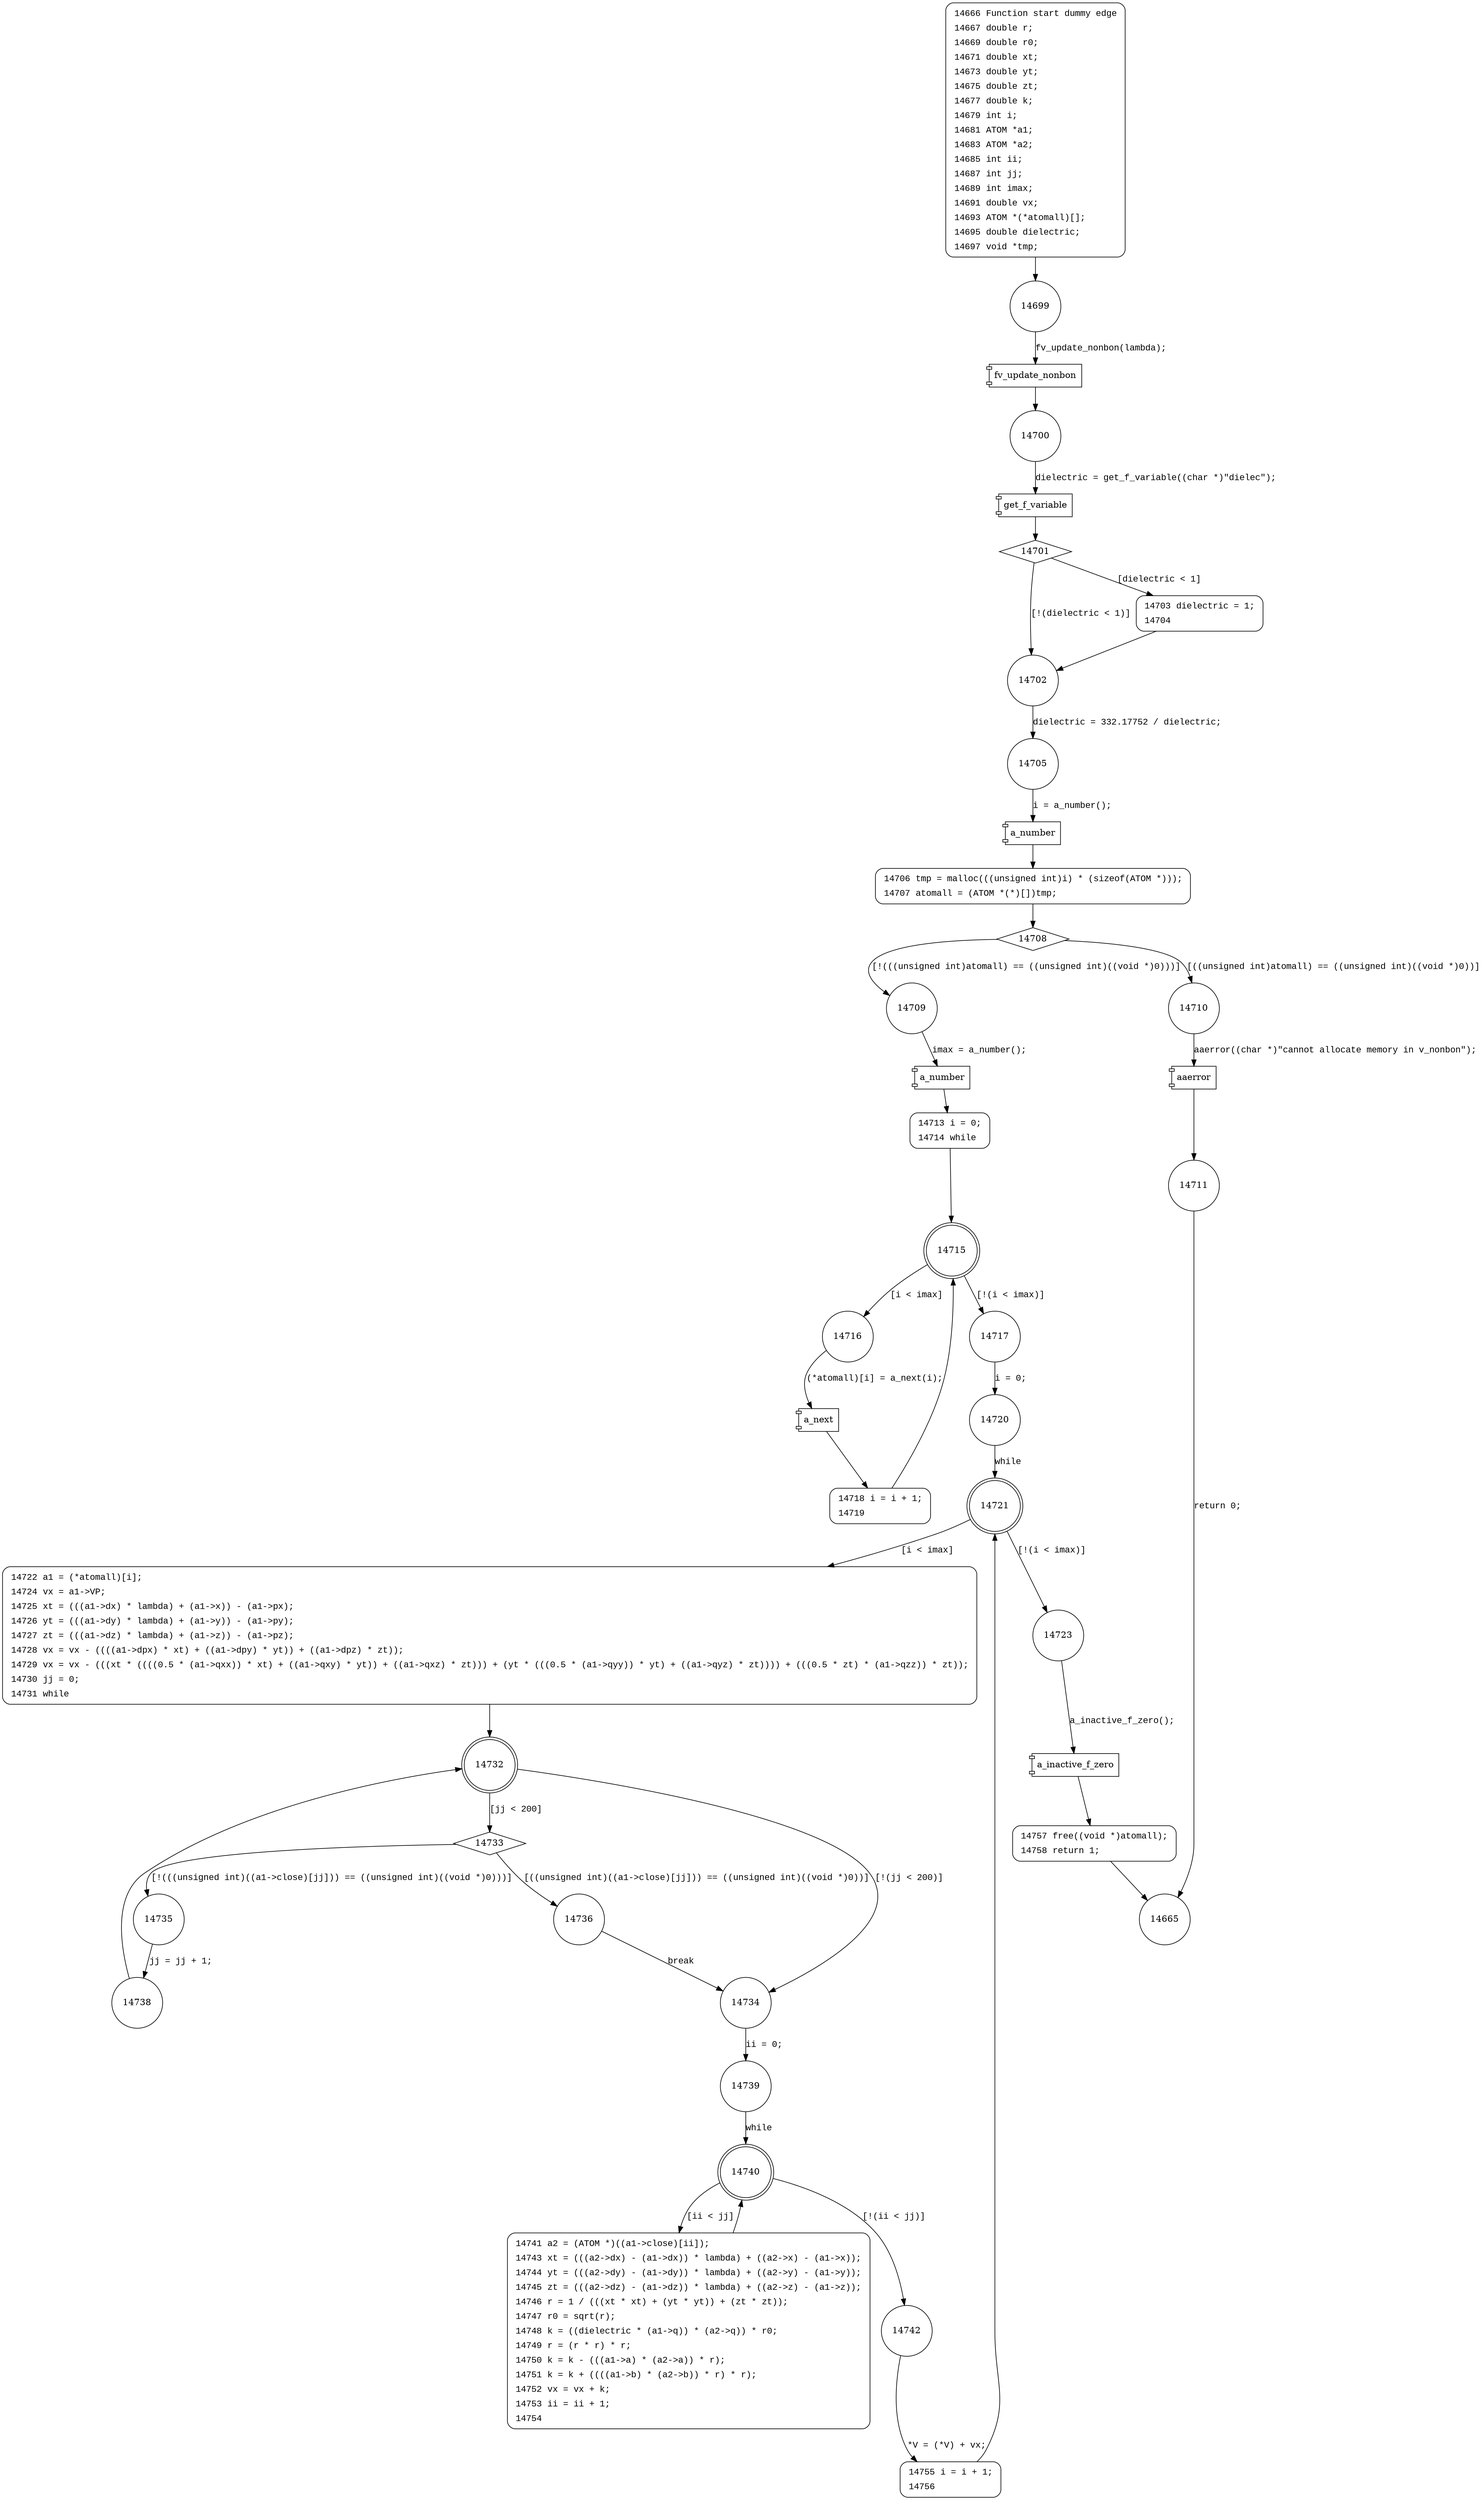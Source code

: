 digraph v_nonbon {
14699 [shape="circle"]
14700 [shape="circle"]
14701 [shape="diamond"]
14702 [shape="circle"]
14703 [shape="circle"]
14705 [shape="circle"]
14706 [shape="circle"]
14708 [shape="diamond"]
14709 [shape="circle"]
14710 [shape="circle"]
14711 [shape="circle"]
14713 [shape="circle"]
14715 [shape="doublecircle"]
14717 [shape="circle"]
14716 [shape="circle"]
14718 [shape="circle"]
14720 [shape="circle"]
14721 [shape="doublecircle"]
14723 [shape="circle"]
14722 [shape="circle"]
14732 [shape="doublecircle"]
14734 [shape="circle"]
14733 [shape="diamond"]
14735 [shape="circle"]
14736 [shape="circle"]
14739 [shape="circle"]
14740 [shape="doublecircle"]
14742 [shape="circle"]
14741 [shape="circle"]
14755 [shape="circle"]
14738 [shape="circle"]
14757 [shape="circle"]
14665 [shape="circle"]
14666 [style="filled,bold" penwidth="1" fillcolor="white" fontname="Courier New" shape="Mrecord" label=<<table border="0" cellborder="0" cellpadding="3" bgcolor="white"><tr><td align="right">14666</td><td align="left">Function start dummy edge</td></tr><tr><td align="right">14667</td><td align="left">double r;</td></tr><tr><td align="right">14669</td><td align="left">double r0;</td></tr><tr><td align="right">14671</td><td align="left">double xt;</td></tr><tr><td align="right">14673</td><td align="left">double yt;</td></tr><tr><td align="right">14675</td><td align="left">double zt;</td></tr><tr><td align="right">14677</td><td align="left">double k;</td></tr><tr><td align="right">14679</td><td align="left">int i;</td></tr><tr><td align="right">14681</td><td align="left">ATOM *a1;</td></tr><tr><td align="right">14683</td><td align="left">ATOM *a2;</td></tr><tr><td align="right">14685</td><td align="left">int ii;</td></tr><tr><td align="right">14687</td><td align="left">int jj;</td></tr><tr><td align="right">14689</td><td align="left">int imax;</td></tr><tr><td align="right">14691</td><td align="left">double vx;</td></tr><tr><td align="right">14693</td><td align="left">ATOM *(*atomall)[];</td></tr><tr><td align="right">14695</td><td align="left">double dielectric;</td></tr><tr><td align="right">14697</td><td align="left">void *tmp;</td></tr></table>>]
14666 -> 14699[label=""]
14703 [style="filled,bold" penwidth="1" fillcolor="white" fontname="Courier New" shape="Mrecord" label=<<table border="0" cellborder="0" cellpadding="3" bgcolor="white"><tr><td align="right">14703</td><td align="left">dielectric = 1;</td></tr><tr><td align="right">14704</td><td align="left"></td></tr></table>>]
14703 -> 14702[label=""]
14706 [style="filled,bold" penwidth="1" fillcolor="white" fontname="Courier New" shape="Mrecord" label=<<table border="0" cellborder="0" cellpadding="3" bgcolor="white"><tr><td align="right">14706</td><td align="left">tmp = malloc(((unsigned int)i) * (sizeof(ATOM *)));</td></tr><tr><td align="right">14707</td><td align="left">atomall = (ATOM *(*)[])tmp;</td></tr></table>>]
14706 -> 14708[label=""]
14713 [style="filled,bold" penwidth="1" fillcolor="white" fontname="Courier New" shape="Mrecord" label=<<table border="0" cellborder="0" cellpadding="3" bgcolor="white"><tr><td align="right">14713</td><td align="left">i = 0;</td></tr><tr><td align="right">14714</td><td align="left">while</td></tr></table>>]
14713 -> 14715[label=""]
14718 [style="filled,bold" penwidth="1" fillcolor="white" fontname="Courier New" shape="Mrecord" label=<<table border="0" cellborder="0" cellpadding="3" bgcolor="white"><tr><td align="right">14718</td><td align="left">i = i + 1;</td></tr><tr><td align="right">14719</td><td align="left"></td></tr></table>>]
14718 -> 14715[label=""]
14722 [style="filled,bold" penwidth="1" fillcolor="white" fontname="Courier New" shape="Mrecord" label=<<table border="0" cellborder="0" cellpadding="3" bgcolor="white"><tr><td align="right">14722</td><td align="left">a1 = (*atomall)[i];</td></tr><tr><td align="right">14724</td><td align="left">vx = a1-&gt;VP;</td></tr><tr><td align="right">14725</td><td align="left">xt = (((a1-&gt;dx) * lambda) + (a1-&gt;x)) - (a1-&gt;px);</td></tr><tr><td align="right">14726</td><td align="left">yt = (((a1-&gt;dy) * lambda) + (a1-&gt;y)) - (a1-&gt;py);</td></tr><tr><td align="right">14727</td><td align="left">zt = (((a1-&gt;dz) * lambda) + (a1-&gt;z)) - (a1-&gt;pz);</td></tr><tr><td align="right">14728</td><td align="left">vx = vx - ((((a1-&gt;dpx) * xt) + ((a1-&gt;dpy) * yt)) + ((a1-&gt;dpz) * zt));</td></tr><tr><td align="right">14729</td><td align="left">vx = vx - (((xt * ((((0.5 * (a1-&gt;qxx)) * xt) + ((a1-&gt;qxy) * yt)) + ((a1-&gt;qxz) * zt))) + (yt * (((0.5 * (a1-&gt;qyy)) * yt) + ((a1-&gt;qyz) * zt)))) + (((0.5 * zt) * (a1-&gt;qzz)) * zt));</td></tr><tr><td align="right">14730</td><td align="left">jj = 0;</td></tr><tr><td align="right">14731</td><td align="left">while</td></tr></table>>]
14722 -> 14732[label=""]
14741 [style="filled,bold" penwidth="1" fillcolor="white" fontname="Courier New" shape="Mrecord" label=<<table border="0" cellborder="0" cellpadding="3" bgcolor="white"><tr><td align="right">14741</td><td align="left">a2 = (ATOM *)((a1-&gt;close)[ii]);</td></tr><tr><td align="right">14743</td><td align="left">xt = (((a2-&gt;dx) - (a1-&gt;dx)) * lambda) + ((a2-&gt;x) - (a1-&gt;x));</td></tr><tr><td align="right">14744</td><td align="left">yt = (((a2-&gt;dy) - (a1-&gt;dy)) * lambda) + ((a2-&gt;y) - (a1-&gt;y));</td></tr><tr><td align="right">14745</td><td align="left">zt = (((a2-&gt;dz) - (a1-&gt;dz)) * lambda) + ((a2-&gt;z) - (a1-&gt;z));</td></tr><tr><td align="right">14746</td><td align="left">r = 1 / (((xt * xt) + (yt * yt)) + (zt * zt));</td></tr><tr><td align="right">14747</td><td align="left">r0 = sqrt(r);</td></tr><tr><td align="right">14748</td><td align="left">k = ((dielectric * (a1-&gt;q)) * (a2-&gt;q)) * r0;</td></tr><tr><td align="right">14749</td><td align="left">r = (r * r) * r;</td></tr><tr><td align="right">14750</td><td align="left">k = k - (((a1-&gt;a) * (a2-&gt;a)) * r);</td></tr><tr><td align="right">14751</td><td align="left">k = k + ((((a1-&gt;b) * (a2-&gt;b)) * r) * r);</td></tr><tr><td align="right">14752</td><td align="left">vx = vx + k;</td></tr><tr><td align="right">14753</td><td align="left">ii = ii + 1;</td></tr><tr><td align="right">14754</td><td align="left"></td></tr></table>>]
14741 -> 14740[label=""]
14755 [style="filled,bold" penwidth="1" fillcolor="white" fontname="Courier New" shape="Mrecord" label=<<table border="0" cellborder="0" cellpadding="3" bgcolor="white"><tr><td align="right">14755</td><td align="left">i = i + 1;</td></tr><tr><td align="right">14756</td><td align="left"></td></tr></table>>]
14755 -> 14721[label=""]
14757 [style="filled,bold" penwidth="1" fillcolor="white" fontname="Courier New" shape="Mrecord" label=<<table border="0" cellborder="0" cellpadding="3" bgcolor="white"><tr><td align="right">14757</td><td align="left">free((void *)atomall);</td></tr><tr><td align="right">14758</td><td align="left">return 1;</td></tr></table>>]
14757 -> 14665[label=""]
100378 [shape="component" label="fv_update_nonbon"]
14699 -> 100378 [label="fv_update_nonbon(lambda);" fontname="Courier New"]
100378 -> 14700 [label="" fontname="Courier New"]
100379 [shape="component" label="get_f_variable"]
14700 -> 100379 [label="dielectric = get_f_variable((char *)\"dielec\");" fontname="Courier New"]
100379 -> 14701 [label="" fontname="Courier New"]
14701 -> 14702 [label="[!(dielectric < 1)]" fontname="Courier New"]
14701 -> 14703 [label="[dielectric < 1]" fontname="Courier New"]
14702 -> 14705 [label="dielectric = 332.17752 / dielectric;" fontname="Courier New"]
100380 [shape="component" label="a_number"]
14705 -> 100380 [label="i = a_number();" fontname="Courier New"]
100380 -> 14706 [label="" fontname="Courier New"]
14708 -> 14709 [label="[!(((unsigned int)atomall) == ((unsigned int)((void *)0)))]" fontname="Courier New"]
14708 -> 14710 [label="[((unsigned int)atomall) == ((unsigned int)((void *)0))]" fontname="Courier New"]
100381 [shape="component" label="aaerror"]
14710 -> 100381 [label="aaerror((char *)\"cannot allocate memory in v_nonbon\");" fontname="Courier New"]
100381 -> 14711 [label="" fontname="Courier New"]
100382 [shape="component" label="a_number"]
14709 -> 100382 [label="imax = a_number();" fontname="Courier New"]
100382 -> 14713 [label="" fontname="Courier New"]
14715 -> 14717 [label="[!(i < imax)]" fontname="Courier New"]
14715 -> 14716 [label="[i < imax]" fontname="Courier New"]
100383 [shape="component" label="a_next"]
14716 -> 100383 [label="(*atomall)[i] = a_next(i);" fontname="Courier New"]
100383 -> 14718 [label="" fontname="Courier New"]
14717 -> 14720 [label="i = 0;" fontname="Courier New"]
14721 -> 14723 [label="[!(i < imax)]" fontname="Courier New"]
14721 -> 14722 [label="[i < imax]" fontname="Courier New"]
14732 -> 14734 [label="[!(jj < 200)]" fontname="Courier New"]
14732 -> 14733 [label="[jj < 200]" fontname="Courier New"]
14733 -> 14735 [label="[!(((unsigned int)((a1->close)[jj])) == ((unsigned int)((void *)0)))]" fontname="Courier New"]
14733 -> 14736 [label="[((unsigned int)((a1->close)[jj])) == ((unsigned int)((void *)0))]" fontname="Courier New"]
14734 -> 14739 [label="ii = 0;" fontname="Courier New"]
14740 -> 14742 [label="[!(ii < jj)]" fontname="Courier New"]
14740 -> 14741 [label="[ii < jj]" fontname="Courier New"]
14742 -> 14755 [label="*V = (*V) + vx;" fontname="Courier New"]
14735 -> 14738 [label="jj = jj + 1;" fontname="Courier New"]
100384 [shape="component" label="a_inactive_f_zero"]
14723 -> 100384 [label="a_inactive_f_zero();" fontname="Courier New"]
100384 -> 14757 [label="" fontname="Courier New"]
14711 -> 14665 [label="return 0;" fontname="Courier New"]
14720 -> 14721 [label="while" fontname="Courier New"]
14736 -> 14734 [label="break" fontname="Courier New"]
14739 -> 14740 [label="while" fontname="Courier New"]
14738 -> 14732 [label="" fontname="Courier New"]
}